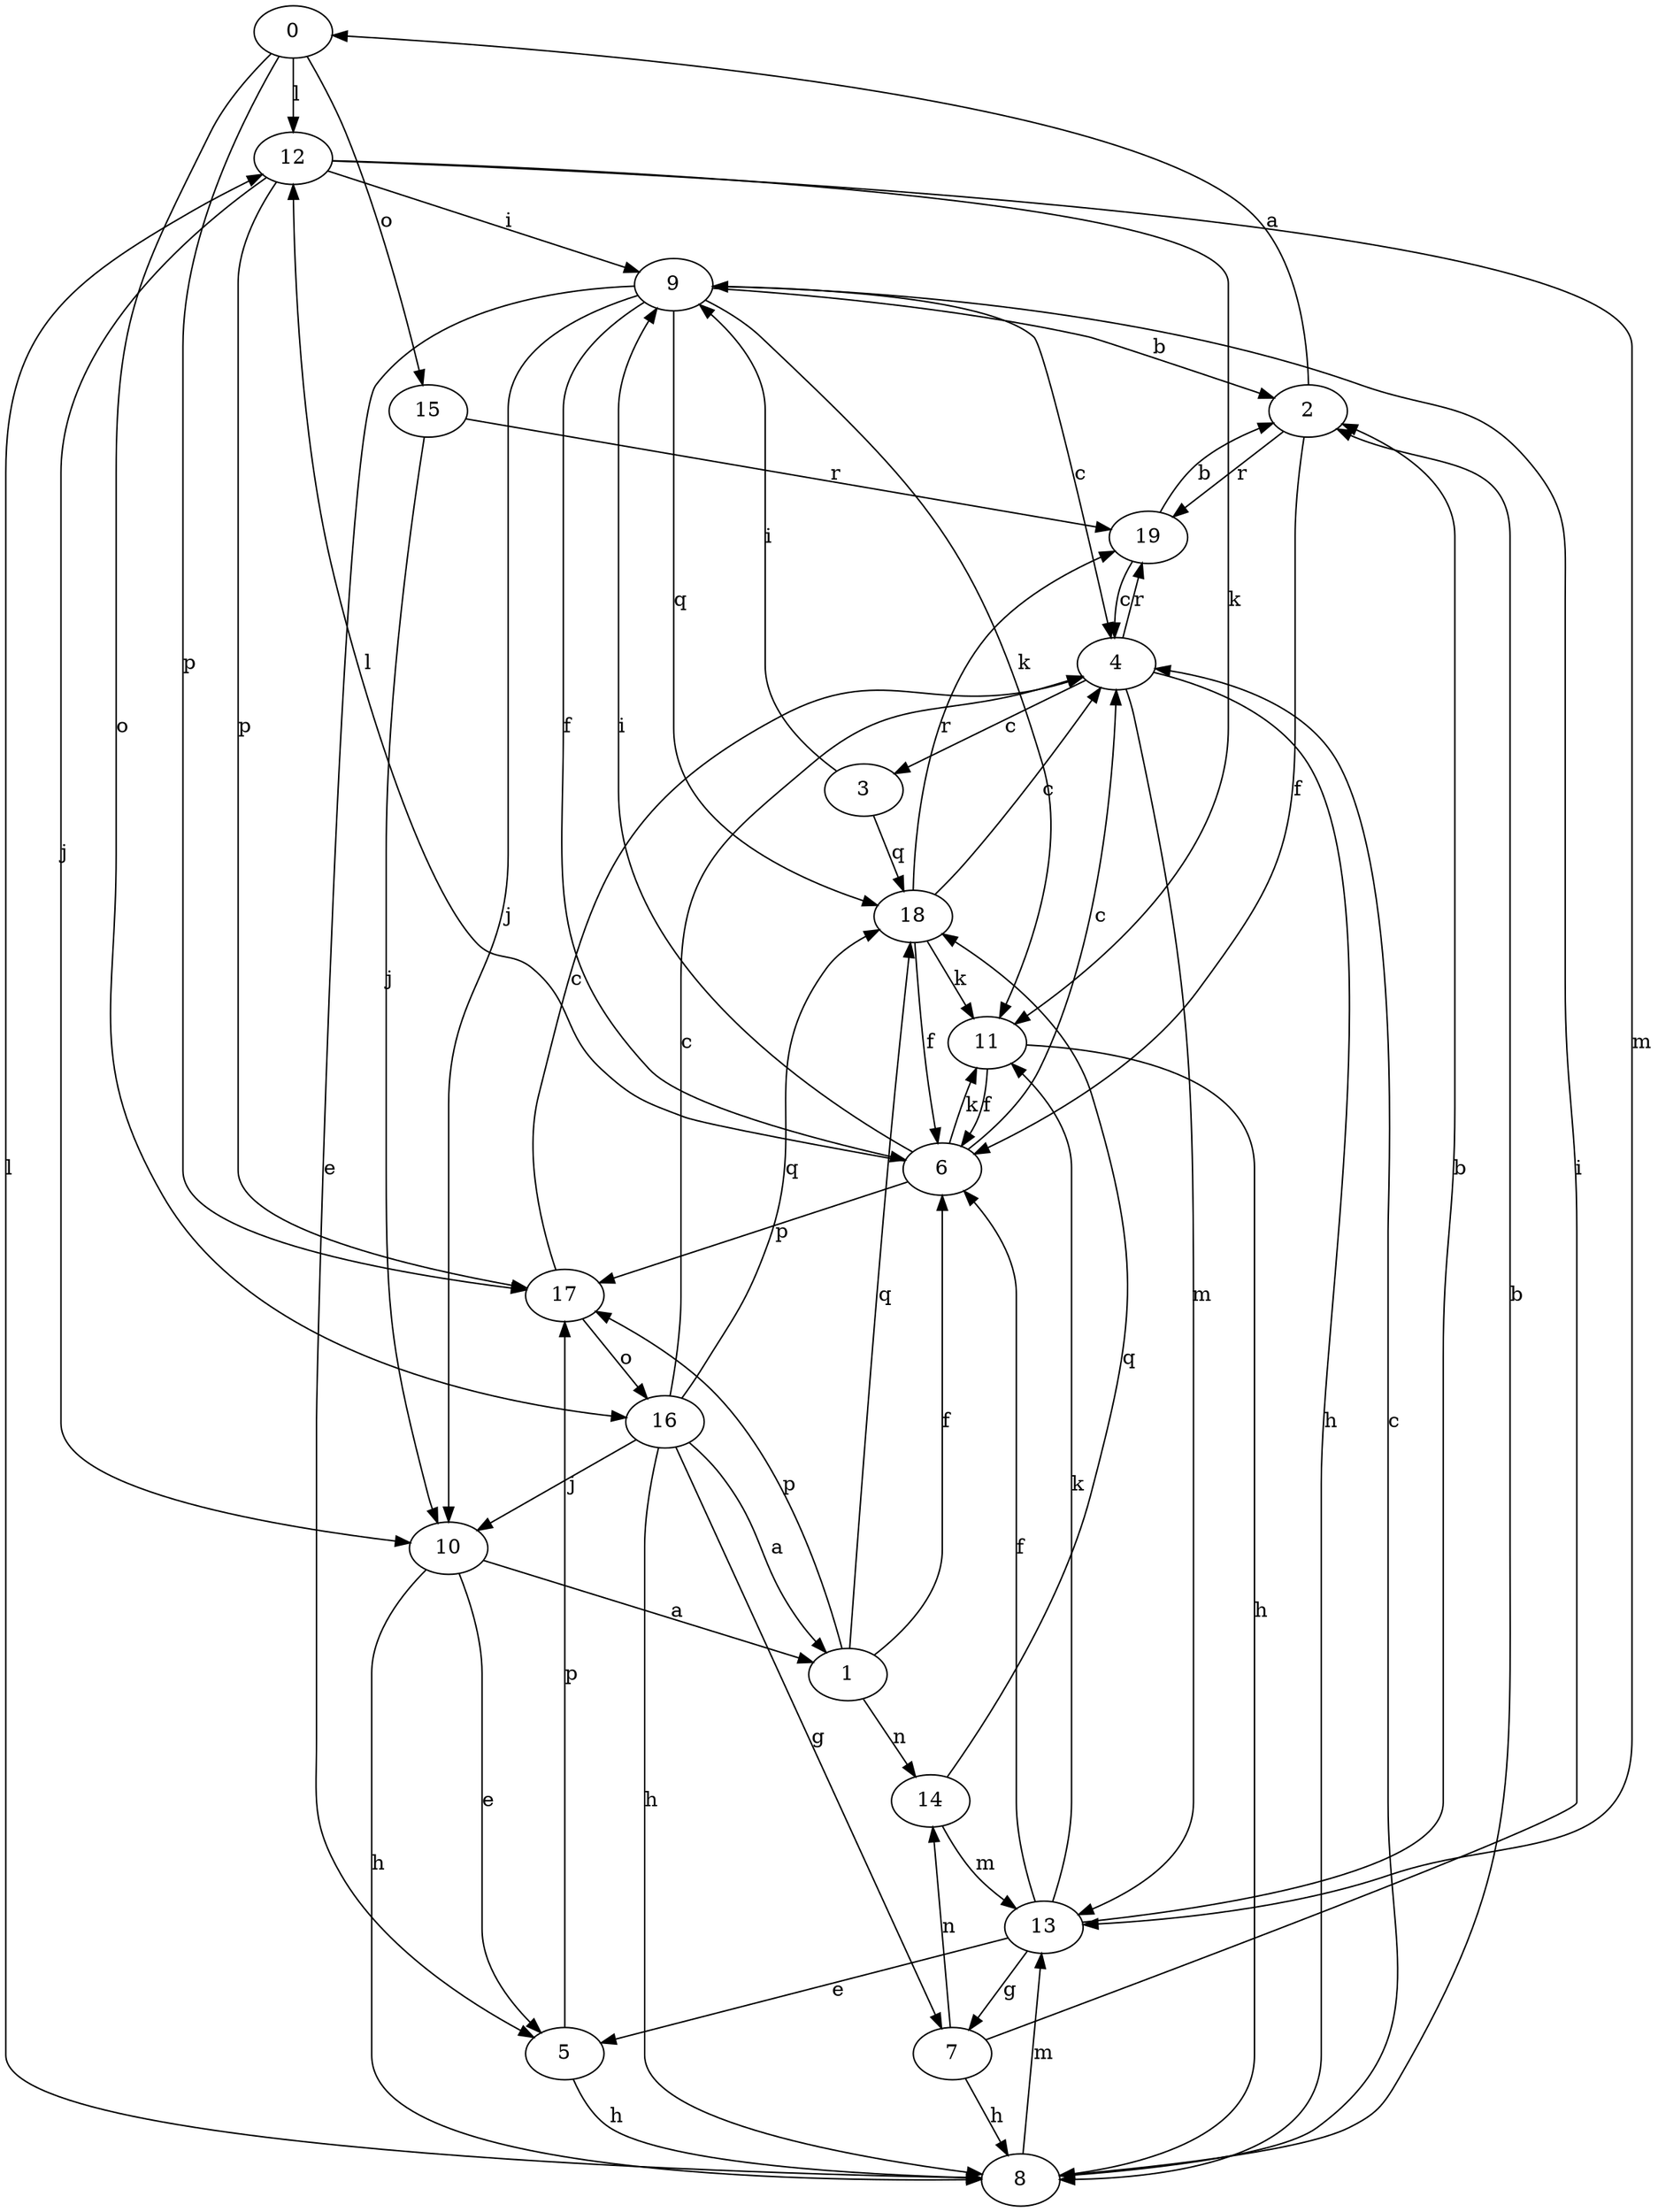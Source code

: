strict digraph  {
0;
1;
2;
3;
4;
5;
6;
7;
8;
9;
10;
11;
12;
13;
14;
15;
16;
17;
18;
19;
0 -> 12  [label=l];
0 -> 15  [label=o];
0 -> 16  [label=o];
0 -> 17  [label=p];
1 -> 6  [label=f];
1 -> 14  [label=n];
1 -> 17  [label=p];
1 -> 18  [label=q];
2 -> 0  [label=a];
2 -> 6  [label=f];
2 -> 19  [label=r];
3 -> 9  [label=i];
3 -> 18  [label=q];
4 -> 3  [label=c];
4 -> 8  [label=h];
4 -> 13  [label=m];
4 -> 19  [label=r];
5 -> 8  [label=h];
5 -> 17  [label=p];
6 -> 4  [label=c];
6 -> 9  [label=i];
6 -> 11  [label=k];
6 -> 12  [label=l];
6 -> 17  [label=p];
7 -> 8  [label=h];
7 -> 9  [label=i];
7 -> 14  [label=n];
8 -> 2  [label=b];
8 -> 4  [label=c];
8 -> 12  [label=l];
8 -> 13  [label=m];
9 -> 2  [label=b];
9 -> 4  [label=c];
9 -> 5  [label=e];
9 -> 6  [label=f];
9 -> 10  [label=j];
9 -> 11  [label=k];
9 -> 18  [label=q];
10 -> 1  [label=a];
10 -> 5  [label=e];
10 -> 8  [label=h];
11 -> 6  [label=f];
11 -> 8  [label=h];
12 -> 9  [label=i];
12 -> 10  [label=j];
12 -> 11  [label=k];
12 -> 13  [label=m];
12 -> 17  [label=p];
13 -> 2  [label=b];
13 -> 5  [label=e];
13 -> 6  [label=f];
13 -> 7  [label=g];
13 -> 11  [label=k];
14 -> 13  [label=m];
14 -> 18  [label=q];
15 -> 10  [label=j];
15 -> 19  [label=r];
16 -> 1  [label=a];
16 -> 4  [label=c];
16 -> 7  [label=g];
16 -> 8  [label=h];
16 -> 10  [label=j];
16 -> 18  [label=q];
17 -> 4  [label=c];
17 -> 16  [label=o];
18 -> 4  [label=c];
18 -> 6  [label=f];
18 -> 11  [label=k];
18 -> 19  [label=r];
19 -> 2  [label=b];
19 -> 4  [label=c];
}

